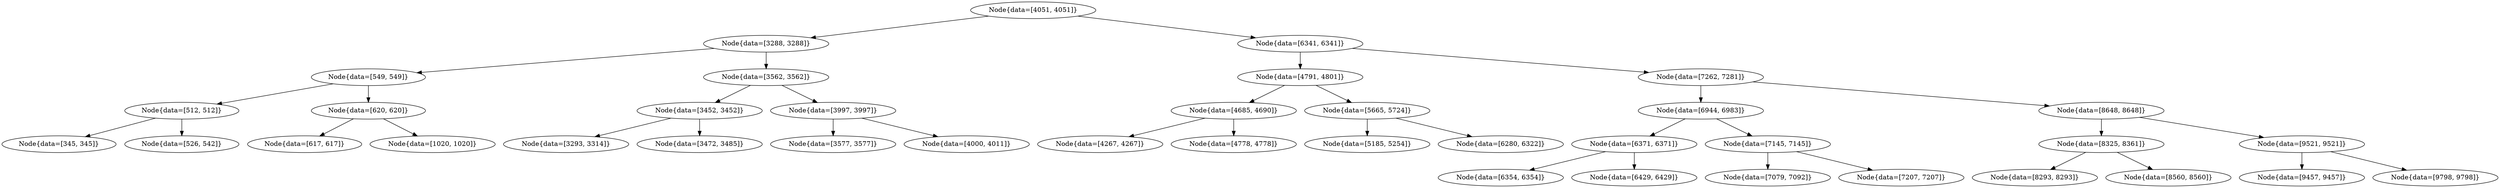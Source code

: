 digraph G{
27469226 [label="Node{data=[4051, 4051]}"]
27469226 -> 1351560056
1351560056 [label="Node{data=[3288, 3288]}"]
1351560056 -> 1567861262
1567861262 [label="Node{data=[549, 549]}"]
1567861262 -> 1848607630
1848607630 [label="Node{data=[512, 512]}"]
1848607630 -> 1991861652
1991861652 [label="Node{data=[345, 345]}"]
1848607630 -> 1606698192
1606698192 [label="Node{data=[526, 542]}"]
1567861262 -> 522696444
522696444 [label="Node{data=[620, 620]}"]
522696444 -> 226911589
226911589 [label="Node{data=[617, 617]}"]
522696444 -> 808334468
808334468 [label="Node{data=[1020, 1020]}"]
1351560056 -> 1303450773
1303450773 [label="Node{data=[3562, 3562]}"]
1303450773 -> 1870912393
1870912393 [label="Node{data=[3452, 3452]}"]
1870912393 -> 1360012881
1360012881 [label="Node{data=[3293, 3314]}"]
1870912393 -> 282829539
282829539 [label="Node{data=[3472, 3485]}"]
1303450773 -> 1426790865
1426790865 [label="Node{data=[3997, 3997]}"]
1426790865 -> 614850410
614850410 [label="Node{data=[3577, 3577]}"]
1426790865 -> 1960265473
1960265473 [label="Node{data=[4000, 4011]}"]
27469226 -> 961949634
961949634 [label="Node{data=[6341, 6341]}"]
961949634 -> 882797736
882797736 [label="Node{data=[4791, 4801]}"]
882797736 -> 1045081054
1045081054 [label="Node{data=[4685, 4690]}"]
1045081054 -> 1894452313
1894452313 [label="Node{data=[4267, 4267]}"]
1045081054 -> 2026575289
2026575289 [label="Node{data=[4778, 4778]}"]
882797736 -> 1064815908
1064815908 [label="Node{data=[5665, 5724]}"]
1064815908 -> 1409844559
1409844559 [label="Node{data=[5185, 5254]}"]
1064815908 -> 2091500115
2091500115 [label="Node{data=[6280, 6322]}"]
961949634 -> 1559197346
1559197346 [label="Node{data=[7262, 7281]}"]
1559197346 -> 1567657718
1567657718 [label="Node{data=[6944, 6983]}"]
1567657718 -> 1296190186
1296190186 [label="Node{data=[6371, 6371]}"]
1296190186 -> 2144055883
2144055883 [label="Node{data=[6354, 6354]}"]
1296190186 -> 1488359798
1488359798 [label="Node{data=[6429, 6429]}"]
1567657718 -> 32027560
32027560 [label="Node{data=[7145, 7145]}"]
32027560 -> 1579330661
1579330661 [label="Node{data=[7079, 7092]}"]
32027560 -> 2094601216
2094601216 [label="Node{data=[7207, 7207]}"]
1559197346 -> 277354444
277354444 [label="Node{data=[8648, 8648]}"]
277354444 -> 1413055366
1413055366 [label="Node{data=[8325, 8361]}"]
1413055366 -> 523455712
523455712 [label="Node{data=[8293, 8293]}"]
1413055366 -> 729686546
729686546 [label="Node{data=[8560, 8560]}"]
277354444 -> 2073585350
2073585350 [label="Node{data=[9521, 9521]}"]
2073585350 -> 1663430528
1663430528 [label="Node{data=[9457, 9457]}"]
2073585350 -> 1727331144
1727331144 [label="Node{data=[9798, 9798]}"]
}